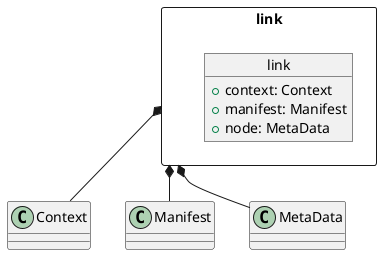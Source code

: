 @startuml
package link <<Rectangle>> {

    object link {
        +context: Context
        +manifest: Manifest
        +node: MetaData
    }
}

link *-- Context
link *-- Manifest
link *-- MetaData

@enduml
